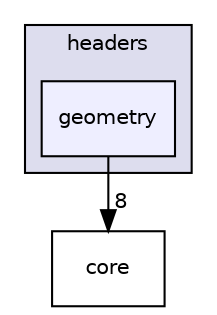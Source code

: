 digraph "C:/Users/vishu.b/source/repos/zSpace_v0.1/headers/geometry" {
  compound=true
  node [ fontsize="10", fontname="Helvetica"];
  edge [ labelfontsize="10", labelfontname="Helvetica"];
  subgraph clusterdir_fd8be38ecb671794cbf508314cbbc8e5 {
    graph [ bgcolor="#ddddee", pencolor="black", label="headers" fontname="Helvetica", fontsize="10", URL="dir_fd8be38ecb671794cbf508314cbbc8e5.html"]
  dir_3c7b6ea23d9889f13e5cc461ab9ce698 [shape=box, label="geometry", style="filled", fillcolor="#eeeeff", pencolor="black", URL="dir_3c7b6ea23d9889f13e5cc461ab9ce698.html"];
  }
  dir_67ee8d2864d599d6ef5c9e7bde8e4cfe [shape=box label="core" URL="dir_67ee8d2864d599d6ef5c9e7bde8e4cfe.html"];
  dir_3c7b6ea23d9889f13e5cc461ab9ce698->dir_67ee8d2864d599d6ef5c9e7bde8e4cfe [headlabel="8", labeldistance=1.5 headhref="dir_000007_000004.html"];
}
